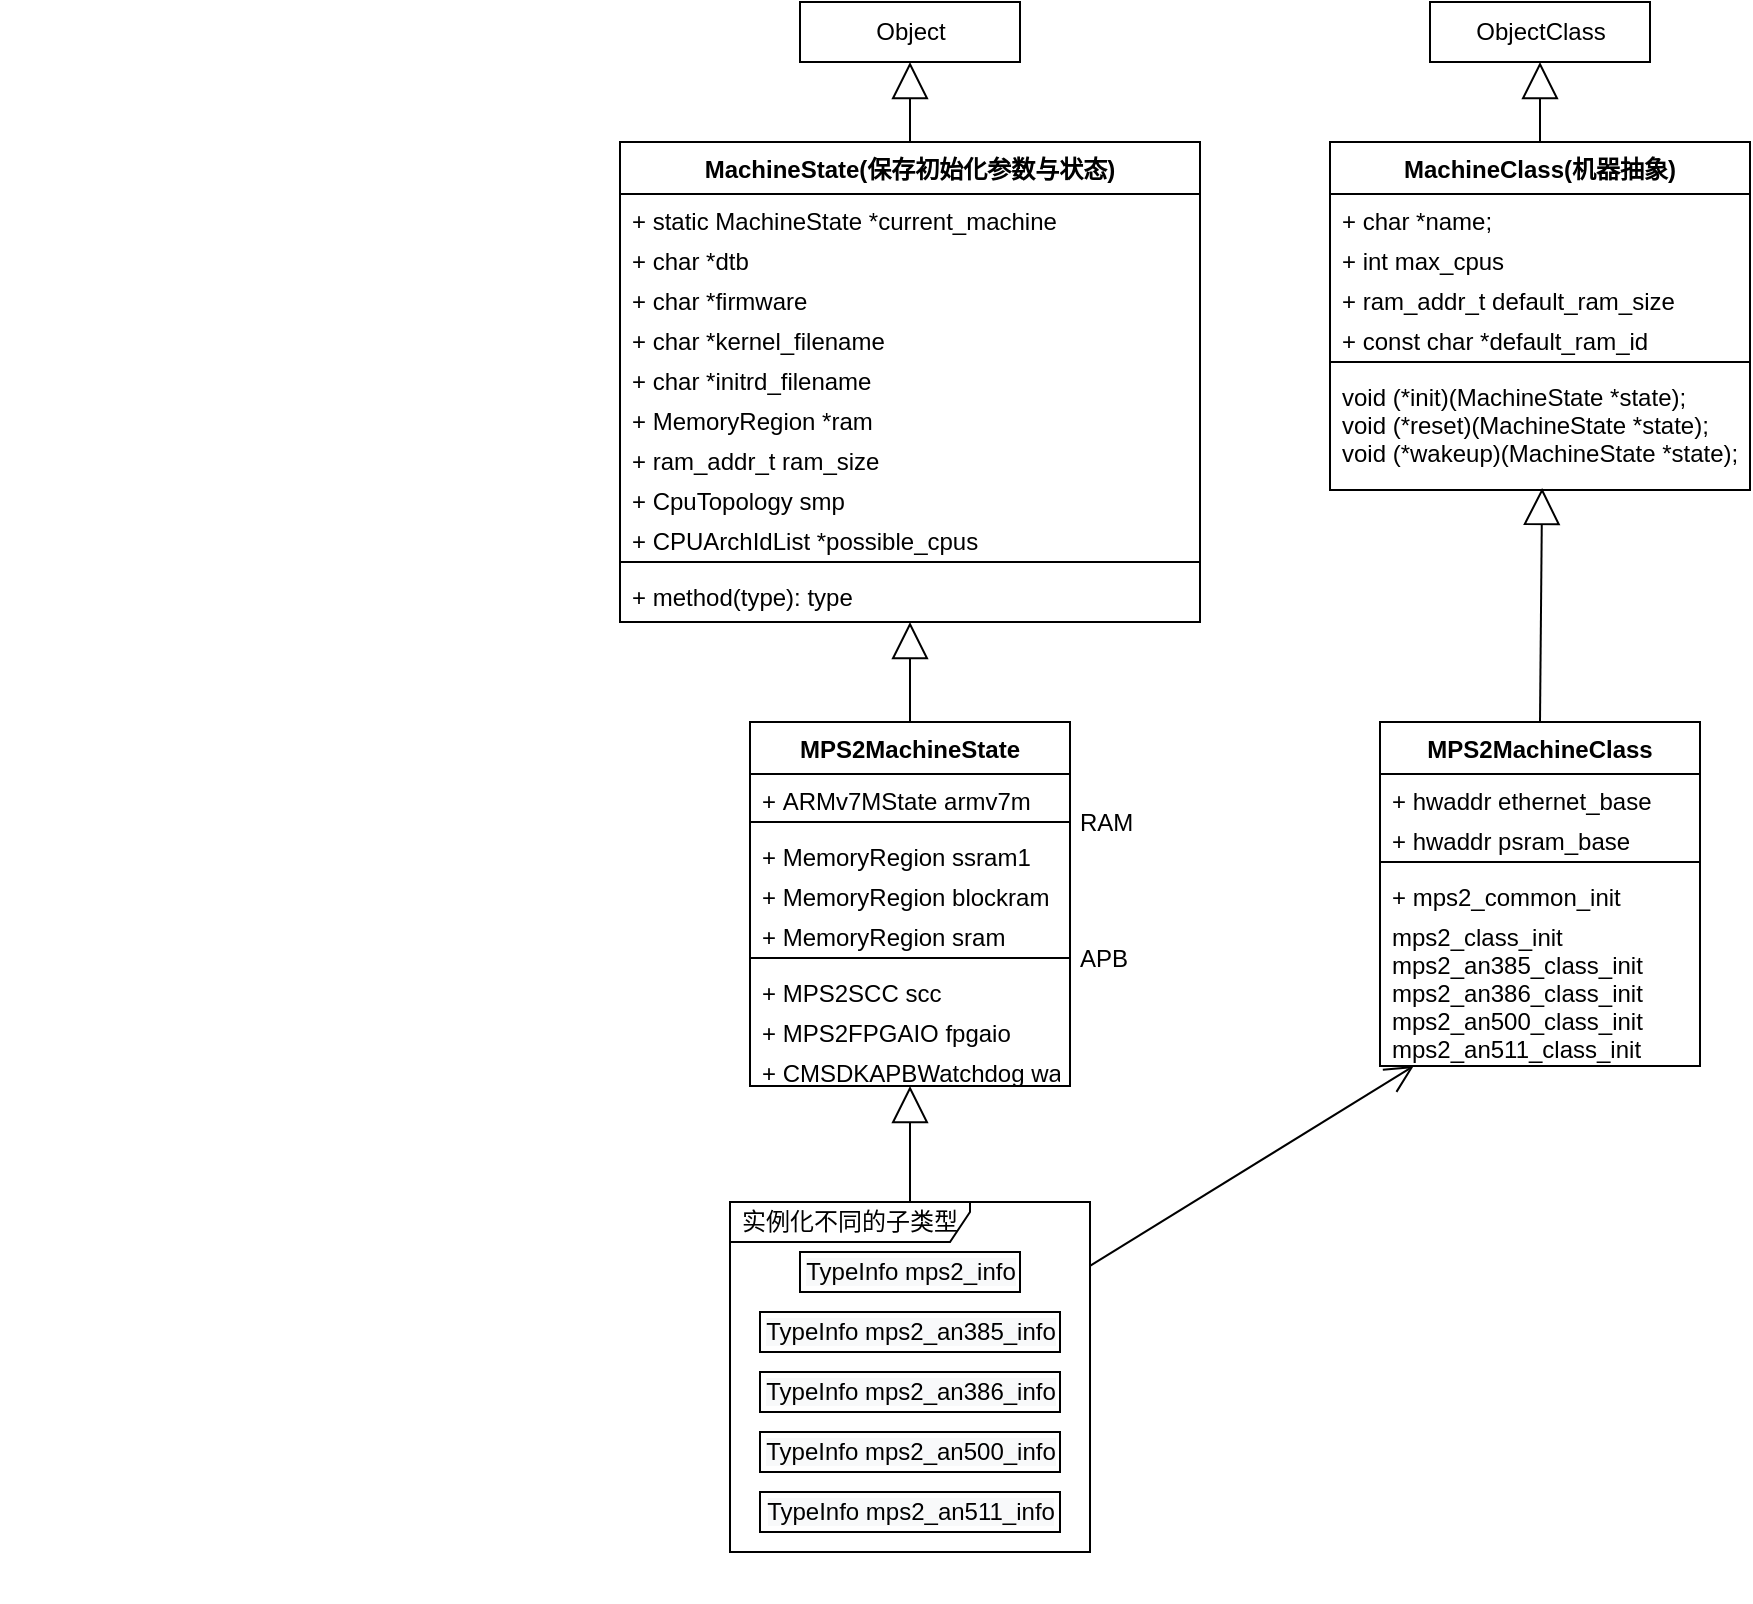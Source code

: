 <mxfile version="16.6.1" type="github">
  <diagram id="dIdX_G1KkQ3wB-MaZZmV" name="Page-1">
    <mxGraphModel dx="2249" dy="849" grid="1" gridSize="10" guides="1" tooltips="1" connect="1" arrows="1" fold="1" page="1" pageScale="1" pageWidth="827" pageHeight="1169" math="0" shadow="0">
      <root>
        <mxCell id="0" />
        <mxCell id="1" parent="0" />
        <mxCell id="NsStf1FApIUiPz_v59kX-1" value="MachineState(保存初始化参数与状态)" style="swimlane;fontStyle=1;align=center;verticalAlign=top;childLayout=stackLayout;horizontal=1;startSize=26;horizontalStack=0;resizeParent=1;resizeParentMax=0;resizeLast=0;collapsible=1;marginBottom=0;" parent="1" vertex="1">
          <mxGeometry x="280" y="140" width="290" height="240" as="geometry" />
        </mxCell>
        <mxCell id="NsStf1FApIUiPz_v59kX-2" value="+ static MachineState *current_machine" style="text;strokeColor=none;fillColor=none;align=left;verticalAlign=top;spacingLeft=4;spacingRight=4;overflow=hidden;rotatable=0;points=[[0,0.5],[1,0.5]];portConstraint=eastwest;" parent="NsStf1FApIUiPz_v59kX-1" vertex="1">
          <mxGeometry y="26" width="290" height="20" as="geometry" />
        </mxCell>
        <mxCell id="NsStf1FApIUiPz_v59kX-18" value="+ char *dtb" style="text;strokeColor=none;fillColor=none;align=left;verticalAlign=top;spacingLeft=4;spacingRight=4;overflow=hidden;rotatable=0;points=[[0,0.5],[1,0.5]];portConstraint=eastwest;" parent="NsStf1FApIUiPz_v59kX-1" vertex="1">
          <mxGeometry y="46" width="290" height="20" as="geometry" />
        </mxCell>
        <mxCell id="NsStf1FApIUiPz_v59kX-19" value="+ char *firmware" style="text;strokeColor=none;fillColor=none;align=left;verticalAlign=top;spacingLeft=4;spacingRight=4;overflow=hidden;rotatable=0;points=[[0,0.5],[1,0.5]];portConstraint=eastwest;" parent="NsStf1FApIUiPz_v59kX-1" vertex="1">
          <mxGeometry y="66" width="290" height="20" as="geometry" />
        </mxCell>
        <mxCell id="NsStf1FApIUiPz_v59kX-20" value="+ char *kernel_filename" style="text;strokeColor=none;fillColor=none;align=left;verticalAlign=top;spacingLeft=4;spacingRight=4;overflow=hidden;rotatable=0;points=[[0,0.5],[1,0.5]];portConstraint=eastwest;" parent="NsStf1FApIUiPz_v59kX-1" vertex="1">
          <mxGeometry y="86" width="290" height="20" as="geometry" />
        </mxCell>
        <mxCell id="NsStf1FApIUiPz_v59kX-21" value="+ char *initrd_filename" style="text;strokeColor=none;fillColor=none;align=left;verticalAlign=top;spacingLeft=4;spacingRight=4;overflow=hidden;rotatable=0;points=[[0,0.5],[1,0.5]];portConstraint=eastwest;" parent="NsStf1FApIUiPz_v59kX-1" vertex="1">
          <mxGeometry y="106" width="290" height="20" as="geometry" />
        </mxCell>
        <mxCell id="NsStf1FApIUiPz_v59kX-9" value="+ MemoryRegion *ram" style="text;strokeColor=none;fillColor=none;align=left;verticalAlign=top;spacingLeft=4;spacingRight=4;overflow=hidden;rotatable=0;points=[[0,0.5],[1,0.5]];portConstraint=eastwest;" parent="NsStf1FApIUiPz_v59kX-1" vertex="1">
          <mxGeometry y="126" width="290" height="20" as="geometry" />
        </mxCell>
        <mxCell id="NsStf1FApIUiPz_v59kX-15" value="+ ram_addr_t ram_size" style="text;strokeColor=none;fillColor=none;align=left;verticalAlign=top;spacingLeft=4;spacingRight=4;overflow=hidden;rotatable=0;points=[[0,0.5],[1,0.5]];portConstraint=eastwest;" parent="NsStf1FApIUiPz_v59kX-1" vertex="1">
          <mxGeometry y="146" width="290" height="20" as="geometry" />
        </mxCell>
        <mxCell id="NsStf1FApIUiPz_v59kX-16" value="+ CpuTopology smp" style="text;strokeColor=none;fillColor=none;align=left;verticalAlign=top;spacingLeft=4;spacingRight=4;overflow=hidden;rotatable=0;points=[[0,0.5],[1,0.5]];portConstraint=eastwest;" parent="NsStf1FApIUiPz_v59kX-1" vertex="1">
          <mxGeometry y="166" width="290" height="20" as="geometry" />
        </mxCell>
        <mxCell id="NsStf1FApIUiPz_v59kX-17" value="+ CPUArchIdList *possible_cpus" style="text;strokeColor=none;fillColor=none;align=left;verticalAlign=top;spacingLeft=4;spacingRight=4;overflow=hidden;rotatable=0;points=[[0,0.5],[1,0.5]];portConstraint=eastwest;" parent="NsStf1FApIUiPz_v59kX-1" vertex="1">
          <mxGeometry y="186" width="290" height="20" as="geometry" />
        </mxCell>
        <mxCell id="NsStf1FApIUiPz_v59kX-3" value="" style="line;strokeWidth=1;fillColor=none;align=left;verticalAlign=middle;spacingTop=-1;spacingLeft=3;spacingRight=3;rotatable=0;labelPosition=right;points=[];portConstraint=eastwest;" parent="NsStf1FApIUiPz_v59kX-1" vertex="1">
          <mxGeometry y="206" width="290" height="8" as="geometry" />
        </mxCell>
        <mxCell id="NsStf1FApIUiPz_v59kX-4" value="+ method(type): type" style="text;strokeColor=none;fillColor=none;align=left;verticalAlign=top;spacingLeft=4;spacingRight=4;overflow=hidden;rotatable=0;points=[[0,0.5],[1,0.5]];portConstraint=eastwest;" parent="NsStf1FApIUiPz_v59kX-1" vertex="1">
          <mxGeometry y="214" width="290" height="26" as="geometry" />
        </mxCell>
        <mxCell id="NsStf1FApIUiPz_v59kX-7" value="Object" style="html=1;" parent="1" vertex="1">
          <mxGeometry x="370" y="70" width="110" height="30" as="geometry" />
        </mxCell>
        <mxCell id="NsStf1FApIUiPz_v59kX-8" value="" style="endArrow=block;endSize=16;endFill=0;html=1;rounded=0;exitX=0.5;exitY=0;exitDx=0;exitDy=0;" parent="1" source="NsStf1FApIUiPz_v59kX-1" target="NsStf1FApIUiPz_v59kX-7" edge="1">
          <mxGeometry width="160" relative="1" as="geometry">
            <mxPoint x="350" y="390" as="sourcePoint" />
            <mxPoint x="510" y="390" as="targetPoint" />
          </mxGeometry>
        </mxCell>
        <mxCell id="EstjiU5TqL2gn_dXMW3X-1" value="MachineClass(机器抽象)" style="swimlane;fontStyle=1;align=center;verticalAlign=top;childLayout=stackLayout;horizontal=1;startSize=26;horizontalStack=0;resizeParent=1;resizeParentMax=0;resizeLast=0;collapsible=1;marginBottom=0;" parent="1" vertex="1">
          <mxGeometry x="635" y="140" width="210" height="174" as="geometry" />
        </mxCell>
        <mxCell id="EstjiU5TqL2gn_dXMW3X-2" value="+ char *name;" style="text;strokeColor=none;fillColor=none;align=left;verticalAlign=top;spacingLeft=4;spacingRight=4;overflow=hidden;rotatable=0;points=[[0,0.5],[1,0.5]];portConstraint=eastwest;" parent="EstjiU5TqL2gn_dXMW3X-1" vertex="1">
          <mxGeometry y="26" width="210" height="20" as="geometry" />
        </mxCell>
        <mxCell id="EstjiU5TqL2gn_dXMW3X-21" value="+ int max_cpus" style="text;strokeColor=none;fillColor=none;align=left;verticalAlign=top;spacingLeft=4;spacingRight=4;overflow=hidden;rotatable=0;points=[[0,0.5],[1,0.5]];portConstraint=eastwest;" parent="EstjiU5TqL2gn_dXMW3X-1" vertex="1">
          <mxGeometry y="46" width="210" height="20" as="geometry" />
        </mxCell>
        <mxCell id="EstjiU5TqL2gn_dXMW3X-22" value="+ ram_addr_t default_ram_size" style="text;strokeColor=none;fillColor=none;align=left;verticalAlign=top;spacingLeft=4;spacingRight=4;overflow=hidden;rotatable=0;points=[[0,0.5],[1,0.5]];portConstraint=eastwest;" parent="EstjiU5TqL2gn_dXMW3X-1" vertex="1">
          <mxGeometry y="66" width="210" height="20" as="geometry" />
        </mxCell>
        <mxCell id="EstjiU5TqL2gn_dXMW3X-23" value="+ const char *default_ram_id" style="text;strokeColor=none;fillColor=none;align=left;verticalAlign=top;spacingLeft=4;spacingRight=4;overflow=hidden;rotatable=0;points=[[0,0.5],[1,0.5]];portConstraint=eastwest;" parent="EstjiU5TqL2gn_dXMW3X-1" vertex="1">
          <mxGeometry y="86" width="210" height="20" as="geometry" />
        </mxCell>
        <mxCell id="EstjiU5TqL2gn_dXMW3X-3" value="" style="line;strokeWidth=1;fillColor=none;align=left;verticalAlign=middle;spacingTop=-1;spacingLeft=3;spacingRight=3;rotatable=0;labelPosition=right;points=[];portConstraint=eastwest;" parent="EstjiU5TqL2gn_dXMW3X-1" vertex="1">
          <mxGeometry y="106" width="210" height="8" as="geometry" />
        </mxCell>
        <mxCell id="EstjiU5TqL2gn_dXMW3X-4" value="void (*init)(MachineState *state);&#xa;void (*reset)(MachineState *state);&#xa;void (*wakeup)(MachineState *state);" style="text;strokeColor=none;fillColor=none;align=left;verticalAlign=top;spacingLeft=4;spacingRight=4;overflow=hidden;rotatable=0;points=[[0,0.5],[1,0.5]];portConstraint=eastwest;" parent="EstjiU5TqL2gn_dXMW3X-1" vertex="1">
          <mxGeometry y="114" width="210" height="60" as="geometry" />
        </mxCell>
        <mxCell id="EstjiU5TqL2gn_dXMW3X-5" value="ObjectClass" style="html=1;" parent="1" vertex="1">
          <mxGeometry x="685" y="70" width="110" height="30" as="geometry" />
        </mxCell>
        <mxCell id="EstjiU5TqL2gn_dXMW3X-6" value="" style="endArrow=block;endSize=16;endFill=0;html=1;rounded=0;exitX=0.5;exitY=0;exitDx=0;exitDy=0;entryX=0.5;entryY=1;entryDx=0;entryDy=0;" parent="1" source="EstjiU5TqL2gn_dXMW3X-1" target="EstjiU5TqL2gn_dXMW3X-5" edge="1">
          <mxGeometry width="160" relative="1" as="geometry">
            <mxPoint x="435" y="180" as="sourcePoint" />
            <mxPoint x="451.471" y="110" as="targetPoint" />
          </mxGeometry>
        </mxCell>
        <mxCell id="EstjiU5TqL2gn_dXMW3X-7" value="MPS2MachineState" style="swimlane;fontStyle=1;align=center;verticalAlign=top;childLayout=stackLayout;horizontal=1;startSize=26;horizontalStack=0;resizeParent=1;resizeParentMax=0;resizeLast=0;collapsible=1;marginBottom=0;" parent="1" vertex="1">
          <mxGeometry x="345" y="430" width="160" height="182" as="geometry" />
        </mxCell>
        <mxCell id="EstjiU5TqL2gn_dXMW3X-8" value="+ ARMv7MState armv7m" style="text;strokeColor=none;fillColor=none;align=left;verticalAlign=top;spacingLeft=4;spacingRight=4;overflow=hidden;rotatable=0;points=[[0,0.5],[1,0.5]];portConstraint=eastwest;" parent="EstjiU5TqL2gn_dXMW3X-7" vertex="1">
          <mxGeometry y="26" width="160" height="20" as="geometry" />
        </mxCell>
        <mxCell id="EstjiU5TqL2gn_dXMW3X-9" value="RAM" style="line;strokeWidth=1;fillColor=none;align=left;verticalAlign=middle;spacingTop=-1;spacingLeft=3;spacingRight=3;rotatable=0;labelPosition=right;points=[];portConstraint=eastwest;" parent="EstjiU5TqL2gn_dXMW3X-7" vertex="1">
          <mxGeometry y="46" width="160" height="8" as="geometry" />
        </mxCell>
        <mxCell id="EstjiU5TqL2gn_dXMW3X-26" value="+ MemoryRegion ssram1" style="text;strokeColor=none;fillColor=none;align=left;verticalAlign=top;spacingLeft=4;spacingRight=4;overflow=hidden;rotatable=0;points=[[0,0.5],[1,0.5]];portConstraint=eastwest;" parent="EstjiU5TqL2gn_dXMW3X-7" vertex="1">
          <mxGeometry y="54" width="160" height="20" as="geometry" />
        </mxCell>
        <mxCell id="EstjiU5TqL2gn_dXMW3X-27" value="+ MemoryRegion blockram" style="text;strokeColor=none;fillColor=none;align=left;verticalAlign=top;spacingLeft=4;spacingRight=4;overflow=hidden;rotatable=0;points=[[0,0.5],[1,0.5]];portConstraint=eastwest;" parent="EstjiU5TqL2gn_dXMW3X-7" vertex="1">
          <mxGeometry y="74" width="160" height="20" as="geometry" />
        </mxCell>
        <mxCell id="EstjiU5TqL2gn_dXMW3X-28" value="+ MemoryRegion sram" style="text;strokeColor=none;fillColor=none;align=left;verticalAlign=top;spacingLeft=4;spacingRight=4;overflow=hidden;rotatable=0;points=[[0,0.5],[1,0.5]];portConstraint=eastwest;" parent="EstjiU5TqL2gn_dXMW3X-7" vertex="1">
          <mxGeometry y="94" width="160" height="20" as="geometry" />
        </mxCell>
        <mxCell id="EstjiU5TqL2gn_dXMW3X-30" value="APB" style="line;strokeWidth=1;fillColor=none;align=left;verticalAlign=middle;spacingTop=-1;spacingLeft=3;spacingRight=3;rotatable=0;labelPosition=right;points=[];portConstraint=eastwest;" parent="EstjiU5TqL2gn_dXMW3X-7" vertex="1">
          <mxGeometry y="114" width="160" height="8" as="geometry" />
        </mxCell>
        <mxCell id="EstjiU5TqL2gn_dXMW3X-29" value="+ MPS2SCC scc" style="text;strokeColor=none;fillColor=none;align=left;verticalAlign=top;spacingLeft=4;spacingRight=4;overflow=hidden;rotatable=0;points=[[0,0.5],[1,0.5]];portConstraint=eastwest;" parent="EstjiU5TqL2gn_dXMW3X-7" vertex="1">
          <mxGeometry y="122" width="160" height="20" as="geometry" />
        </mxCell>
        <mxCell id="EstjiU5TqL2gn_dXMW3X-35" value="+ MPS2FPGAIO fpgaio" style="text;strokeColor=none;fillColor=none;align=left;verticalAlign=top;spacingLeft=4;spacingRight=4;overflow=hidden;rotatable=0;points=[[0,0.5],[1,0.5]];portConstraint=eastwest;" parent="EstjiU5TqL2gn_dXMW3X-7" vertex="1">
          <mxGeometry y="142" width="160" height="20" as="geometry" />
        </mxCell>
        <mxCell id="EstjiU5TqL2gn_dXMW3X-34" value="+ CMSDKAPBWatchdog watchdog" style="text;strokeColor=none;fillColor=none;align=left;verticalAlign=top;spacingLeft=4;spacingRight=4;overflow=hidden;rotatable=0;points=[[0,0.5],[1,0.5]];portConstraint=eastwest;" parent="EstjiU5TqL2gn_dXMW3X-7" vertex="1">
          <mxGeometry y="162" width="160" height="20" as="geometry" />
        </mxCell>
        <mxCell id="EstjiU5TqL2gn_dXMW3X-11" value="MPS2MachineClass" style="swimlane;fontStyle=1;align=center;verticalAlign=top;childLayout=stackLayout;horizontal=1;startSize=26;horizontalStack=0;resizeParent=1;resizeParentMax=0;resizeLast=0;collapsible=1;marginBottom=0;" parent="1" vertex="1">
          <mxGeometry x="660" y="430" width="160" height="172" as="geometry" />
        </mxCell>
        <mxCell id="EstjiU5TqL2gn_dXMW3X-12" value="+ hwaddr ethernet_base" style="text;strokeColor=none;fillColor=none;align=left;verticalAlign=top;spacingLeft=4;spacingRight=4;overflow=hidden;rotatable=0;points=[[0,0.5],[1,0.5]];portConstraint=eastwest;" parent="EstjiU5TqL2gn_dXMW3X-11" vertex="1">
          <mxGeometry y="26" width="160" height="20" as="geometry" />
        </mxCell>
        <mxCell id="EstjiU5TqL2gn_dXMW3X-24" value="+ hwaddr psram_base" style="text;strokeColor=none;fillColor=none;align=left;verticalAlign=top;spacingLeft=4;spacingRight=4;overflow=hidden;rotatable=0;points=[[0,0.5],[1,0.5]];portConstraint=eastwest;" parent="EstjiU5TqL2gn_dXMW3X-11" vertex="1">
          <mxGeometry y="46" width="160" height="20" as="geometry" />
        </mxCell>
        <mxCell id="EstjiU5TqL2gn_dXMW3X-13" value="" style="line;strokeWidth=1;fillColor=none;align=left;verticalAlign=middle;spacingTop=-1;spacingLeft=3;spacingRight=3;rotatable=0;labelPosition=right;points=[];portConstraint=eastwest;" parent="EstjiU5TqL2gn_dXMW3X-11" vertex="1">
          <mxGeometry y="66" width="160" height="8" as="geometry" />
        </mxCell>
        <mxCell id="EstjiU5TqL2gn_dXMW3X-48" value="+ mps2_common_init" style="text;strokeColor=none;fillColor=none;align=left;verticalAlign=top;spacingLeft=4;spacingRight=4;overflow=hidden;rotatable=0;points=[[0,0.5],[1,0.5]];portConstraint=eastwest;" parent="EstjiU5TqL2gn_dXMW3X-11" vertex="1">
          <mxGeometry y="74" width="160" height="20" as="geometry" />
        </mxCell>
        <mxCell id="EstjiU5TqL2gn_dXMW3X-14" value="mps2_class_init&#xa;mps2_an385_class_init&#xa;mps2_an386_class_init&#xa;mps2_an500_class_init&#xa;mps2_an511_class_init" style="text;strokeColor=none;fillColor=none;align=left;verticalAlign=top;spacingLeft=4;spacingRight=4;overflow=hidden;rotatable=0;points=[[0,0.5],[1,0.5]];portConstraint=eastwest;" parent="EstjiU5TqL2gn_dXMW3X-11" vertex="1">
          <mxGeometry y="94" width="160" height="78" as="geometry" />
        </mxCell>
        <mxCell id="EstjiU5TqL2gn_dXMW3X-15" value="" style="endArrow=block;endSize=16;endFill=0;html=1;rounded=0;exitX=0.5;exitY=0;exitDx=0;exitDy=0;entryX=0.505;entryY=0.983;entryDx=0;entryDy=0;entryPerimeter=0;" parent="1" source="EstjiU5TqL2gn_dXMW3X-11" target="EstjiU5TqL2gn_dXMW3X-4" edge="1">
          <mxGeometry width="160" relative="1" as="geometry">
            <mxPoint x="750" y="150" as="sourcePoint" />
            <mxPoint x="750" y="110" as="targetPoint" />
          </mxGeometry>
        </mxCell>
        <mxCell id="EstjiU5TqL2gn_dXMW3X-16" value="" style="endArrow=block;endSize=16;endFill=0;html=1;rounded=0;exitX=0.5;exitY=0;exitDx=0;exitDy=0;" parent="1" source="EstjiU5TqL2gn_dXMW3X-7" target="NsStf1FApIUiPz_v59kX-4" edge="1">
          <mxGeometry width="160" relative="1" as="geometry">
            <mxPoint x="750" y="350" as="sourcePoint" />
            <mxPoint x="751.05" y="268.98" as="targetPoint" />
          </mxGeometry>
        </mxCell>
        <mxCell id="EstjiU5TqL2gn_dXMW3X-36" value="&#xa;&#xa;&lt;span style=&quot;color: rgb(0, 0, 0); font-family: helvetica; font-size: 12px; font-style: normal; font-weight: 400; letter-spacing: normal; text-align: left; text-indent: 0px; text-transform: none; word-spacing: 0px; background-color: rgb(248, 249, 250); display: inline; float: none;&quot;&gt;TypeInfo mps2_info&lt;/span&gt;&#xa;&#xa;" style="html=1;" parent="1" vertex="1">
          <mxGeometry x="370" y="695" width="110" height="20" as="geometry" />
        </mxCell>
        <mxCell id="EstjiU5TqL2gn_dXMW3X-37" value="&lt;br&gt;&lt;br&gt;&lt;br&gt;" style="text;whiteSpace=wrap;html=1;" parent="1" vertex="1">
          <mxGeometry x="-30" y="780" width="170" height="90" as="geometry" />
        </mxCell>
        <mxCell id="EstjiU5TqL2gn_dXMW3X-38" value="&#xa;&#xa;&lt;span style=&quot;color: rgb(0, 0, 0); font-family: helvetica; font-size: 12px; font-style: normal; font-weight: 400; letter-spacing: normal; text-align: left; text-indent: 0px; text-transform: none; word-spacing: 0px; background-color: rgb(248, 249, 250); display: inline; float: none;&quot;&gt;TypeInfo mps2_an385_info&lt;/span&gt;&#xa;&#xa;" style="html=1;" parent="1" vertex="1">
          <mxGeometry x="350" y="725" width="150" height="20" as="geometry" />
        </mxCell>
        <mxCell id="EstjiU5TqL2gn_dXMW3X-41" value="&#xa;&#xa;&lt;span style=&quot;color: rgb(0, 0, 0); font-family: helvetica; font-size: 12px; font-style: normal; font-weight: 400; letter-spacing: normal; text-align: left; text-indent: 0px; text-transform: none; word-spacing: 0px; background-color: rgb(248, 249, 250); display: inline; float: none;&quot;&gt;TypeInfo mps2_an386_info&lt;/span&gt;&lt;br style=&quot;color: rgb(0, 0, 0); font-family: helvetica; font-size: 12px; font-style: normal; font-weight: 400; letter-spacing: normal; text-align: left; text-indent: 0px; text-transform: none; word-spacing: 0px; background-color: rgb(248, 249, 250);&quot;&gt;&#xa;&#xa;" style="html=1;" parent="1" vertex="1">
          <mxGeometry x="350" y="755" width="150" height="20" as="geometry" />
        </mxCell>
        <mxCell id="EstjiU5TqL2gn_dXMW3X-42" value="&#xa;&#xa;&lt;span style=&quot;color: rgb(0, 0, 0); font-family: helvetica; font-size: 12px; font-style: normal; font-weight: 400; letter-spacing: normal; text-align: left; text-indent: 0px; text-transform: none; word-spacing: 0px; background-color: rgb(248, 249, 250); display: inline; float: none;&quot;&gt;TypeInfo mps2_an500_info&lt;/span&gt;&#xa;&#xa;" style="html=1;" parent="1" vertex="1">
          <mxGeometry x="350" y="785" width="150" height="20" as="geometry" />
        </mxCell>
        <mxCell id="EstjiU5TqL2gn_dXMW3X-45" value="&lt;span&gt;实例化不同的子类型&lt;/span&gt;" style="shape=umlFrame;whiteSpace=wrap;html=1;width=120;height=20;" parent="1" vertex="1">
          <mxGeometry x="335" y="670" width="180" height="175" as="geometry" />
        </mxCell>
        <mxCell id="EstjiU5TqL2gn_dXMW3X-43" value="&#xa;&#xa;&lt;span style=&quot;color: rgb(0, 0, 0); font-family: helvetica; font-size: 12px; font-style: normal; font-weight: 400; letter-spacing: normal; text-align: left; text-indent: 0px; text-transform: none; word-spacing: 0px; background-color: rgb(248, 249, 250); display: inline; float: none;&quot;&gt;TypeInfo mps2_an511_info&lt;/span&gt;&#xa;&#xa;" style="html=1;" parent="1" vertex="1">
          <mxGeometry x="350" y="815" width="150" height="20" as="geometry" />
        </mxCell>
        <mxCell id="EstjiU5TqL2gn_dXMW3X-46" value="" style="endArrow=block;endSize=16;endFill=0;html=1;rounded=0;" parent="1" source="EstjiU5TqL2gn_dXMW3X-45" edge="1" target="EstjiU5TqL2gn_dXMW3X-34">
          <mxGeometry width="160" relative="1" as="geometry">
            <mxPoint x="424" y="440" as="sourcePoint" />
            <mxPoint x="425" y="640" as="targetPoint" />
          </mxGeometry>
        </mxCell>
        <mxCell id="EstjiU5TqL2gn_dXMW3X-47" value="" style="endArrow=open;endFill=1;endSize=12;html=1;rounded=0;" parent="1" source="EstjiU5TqL2gn_dXMW3X-45" target="EstjiU5TqL2gn_dXMW3X-14" edge="1">
          <mxGeometry width="160" relative="1" as="geometry">
            <mxPoint x="510" y="700" as="sourcePoint" />
            <mxPoint x="670" y="700" as="targetPoint" />
          </mxGeometry>
        </mxCell>
      </root>
    </mxGraphModel>
  </diagram>
</mxfile>
